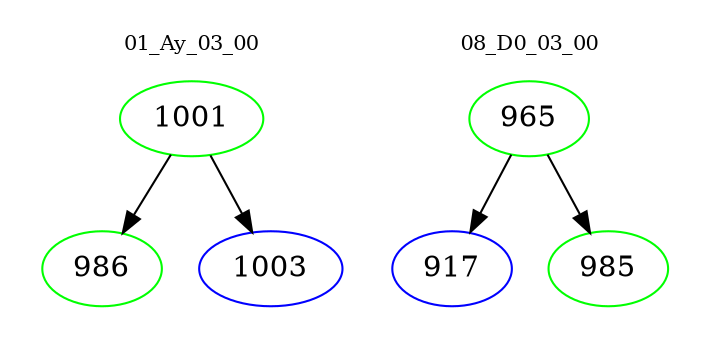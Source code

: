 digraph{
subgraph cluster_0 {
color = white
label = "01_Ay_03_00";
fontsize=10;
T0_1001 [label="1001", color="green"]
T0_1001 -> T0_986 [color="black"]
T0_986 [label="986", color="green"]
T0_1001 -> T0_1003 [color="black"]
T0_1003 [label="1003", color="blue"]
}
subgraph cluster_1 {
color = white
label = "08_D0_03_00";
fontsize=10;
T1_965 [label="965", color="green"]
T1_965 -> T1_917 [color="black"]
T1_917 [label="917", color="blue"]
T1_965 -> T1_985 [color="black"]
T1_985 [label="985", color="green"]
}
}
